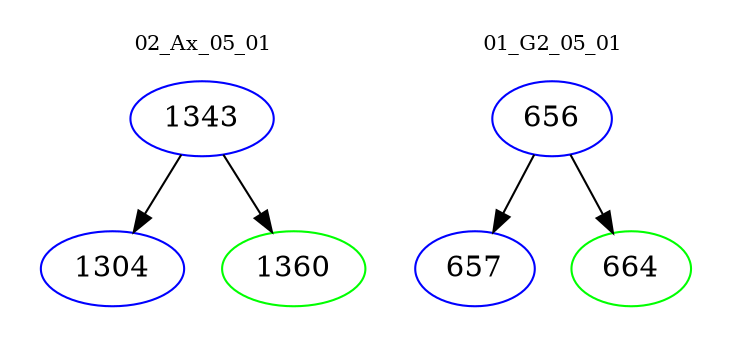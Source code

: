 digraph{
subgraph cluster_0 {
color = white
label = "02_Ax_05_01";
fontsize=10;
T0_1343 [label="1343", color="blue"]
T0_1343 -> T0_1304 [color="black"]
T0_1304 [label="1304", color="blue"]
T0_1343 -> T0_1360 [color="black"]
T0_1360 [label="1360", color="green"]
}
subgraph cluster_1 {
color = white
label = "01_G2_05_01";
fontsize=10;
T1_656 [label="656", color="blue"]
T1_656 -> T1_657 [color="black"]
T1_657 [label="657", color="blue"]
T1_656 -> T1_664 [color="black"]
T1_664 [label="664", color="green"]
}
}
